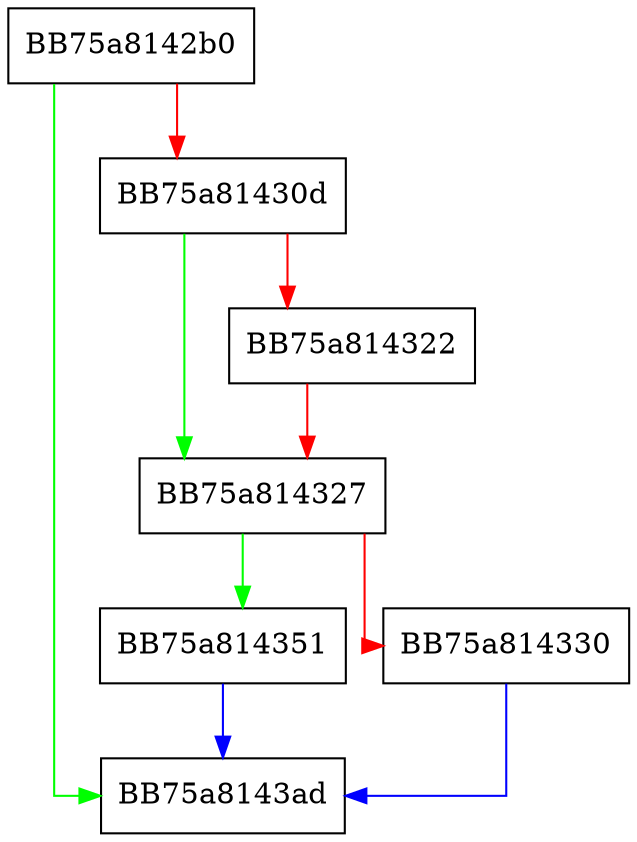 digraph GetProcessHipsRules {
  node [shape="box"];
  graph [splines=ortho];
  BB75a8142b0 -> BB75a8143ad [color="green"];
  BB75a8142b0 -> BB75a81430d [color="red"];
  BB75a81430d -> BB75a814327 [color="green"];
  BB75a81430d -> BB75a814322 [color="red"];
  BB75a814322 -> BB75a814327 [color="red"];
  BB75a814327 -> BB75a814351 [color="green"];
  BB75a814327 -> BB75a814330 [color="red"];
  BB75a814330 -> BB75a8143ad [color="blue"];
  BB75a814351 -> BB75a8143ad [color="blue"];
}